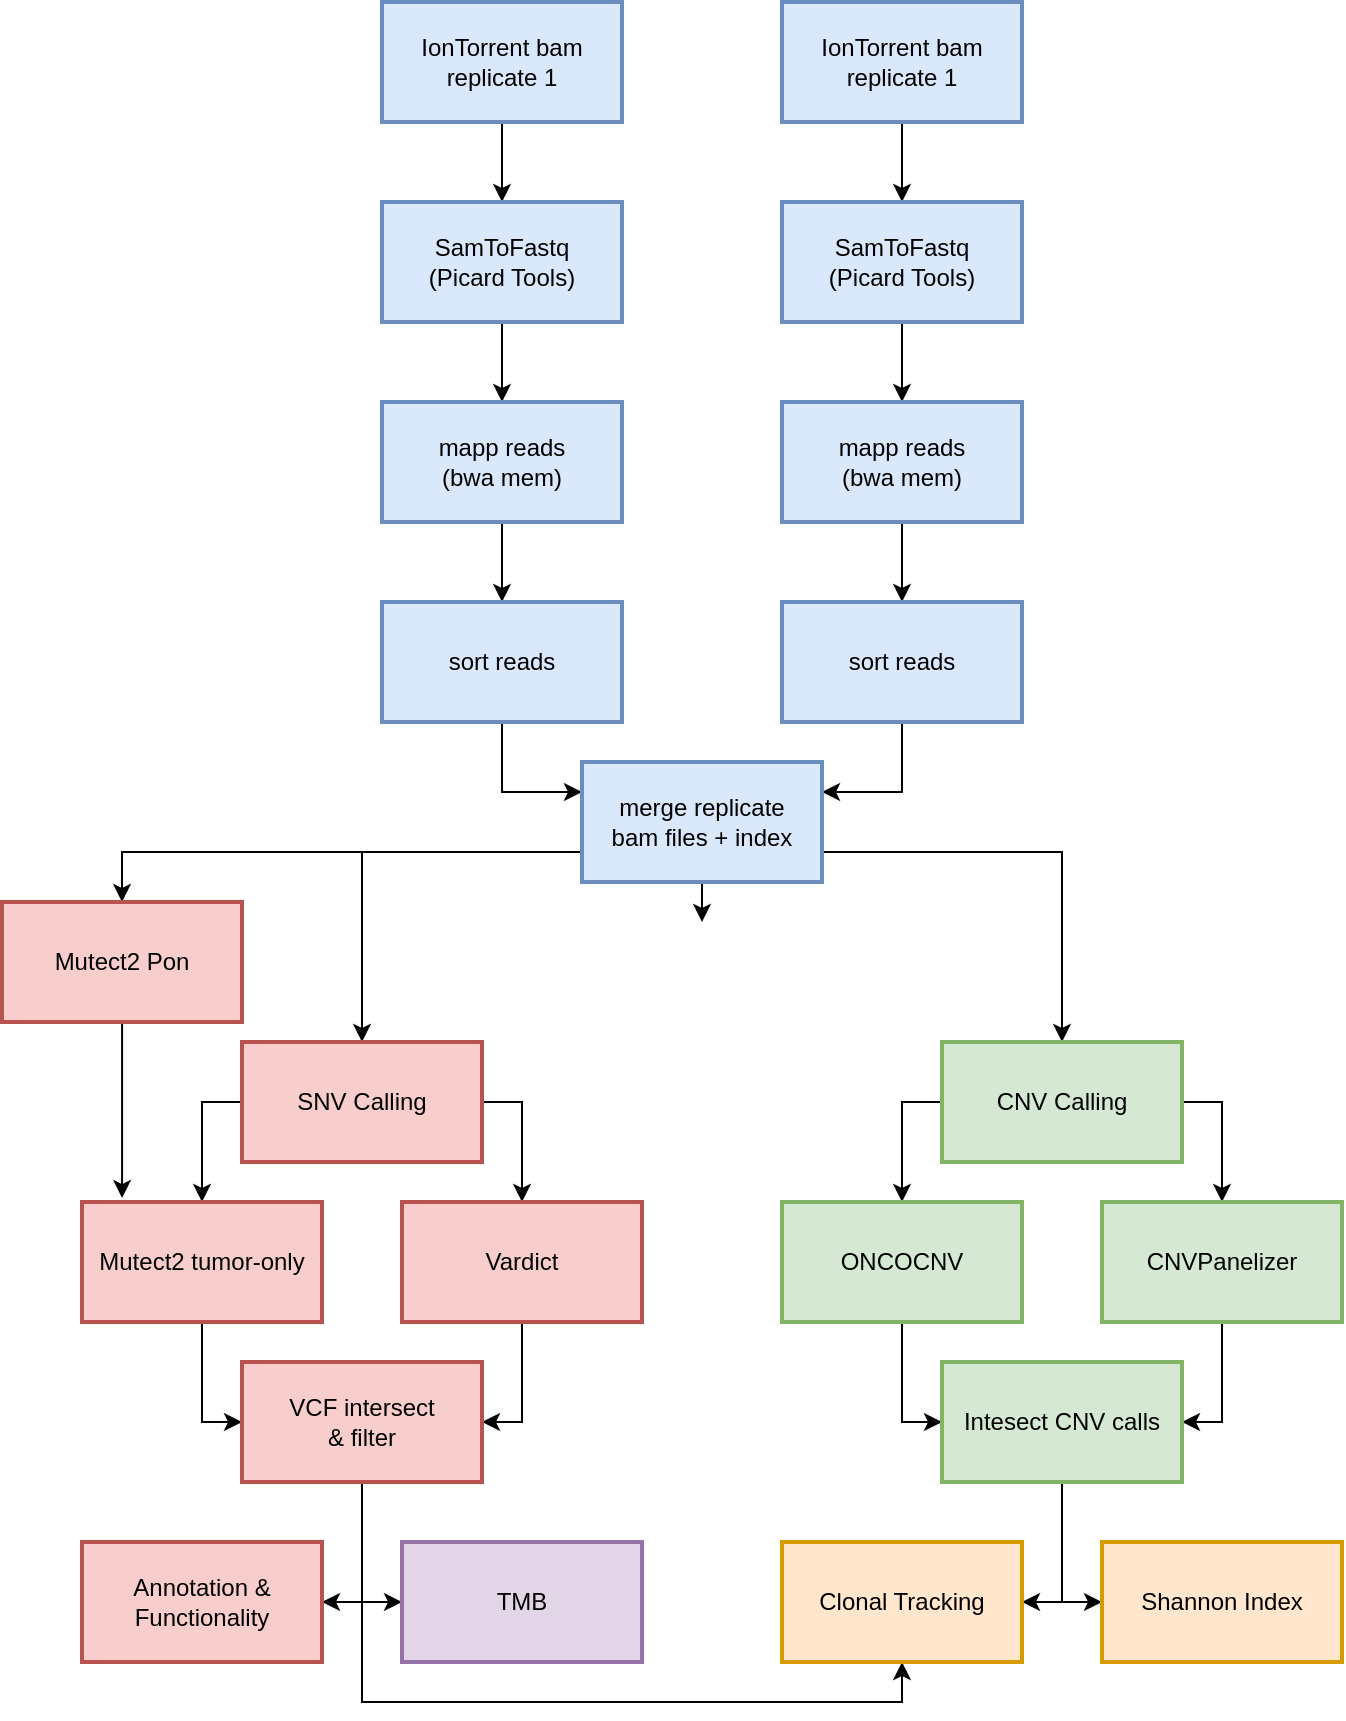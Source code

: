 <mxfile version="14.2.7" type="github">
  <diagram id="pHD_Dr8y7C27OeZphZp5" name="Page-1">
    <mxGraphModel dx="2031" dy="1090" grid="1" gridSize="10" guides="1" tooltips="1" connect="1" arrows="1" fold="1" page="1" pageScale="1" pageWidth="827" pageHeight="1169" math="0" shadow="0">
      <root>
        <mxCell id="0" />
        <mxCell id="1" parent="0" />
        <mxCell id="5xVYTxg9dAuBExk3OwT0-5" value="" style="edgeStyle=orthogonalEdgeStyle;rounded=0;orthogonalLoop=1;jettySize=auto;html=1;" parent="1" source="5xVYTxg9dAuBExk3OwT0-1" target="5xVYTxg9dAuBExk3OwT0-4" edge="1">
          <mxGeometry relative="1" as="geometry" />
        </mxCell>
        <mxCell id="5xVYTxg9dAuBExk3OwT0-1" value="IonTorrent bam replicate 1" style="rounded=0;whiteSpace=wrap;html=1;fillColor=#dae8fc;strokeColor=#6c8ebf;strokeWidth=2;" parent="1" vertex="1">
          <mxGeometry x="240" y="30" width="120" height="60" as="geometry" />
        </mxCell>
        <mxCell id="5xVYTxg9dAuBExk3OwT0-20" value="" style="edgeStyle=orthogonalEdgeStyle;rounded=0;orthogonalLoop=1;jettySize=auto;html=1;" parent="1" source="5xVYTxg9dAuBExk3OwT0-2" target="5xVYTxg9dAuBExk3OwT0-6" edge="1">
          <mxGeometry relative="1" as="geometry" />
        </mxCell>
        <mxCell id="5xVYTxg9dAuBExk3OwT0-2" value="IonTorrent bam replicate 1" style="rounded=0;whiteSpace=wrap;html=1;fillColor=#dae8fc;strokeColor=#6c8ebf;strokeWidth=2;" parent="1" vertex="1">
          <mxGeometry x="440" y="30" width="120" height="60" as="geometry" />
        </mxCell>
        <mxCell id="5xVYTxg9dAuBExk3OwT0-10" value="" style="edgeStyle=orthogonalEdgeStyle;rounded=0;orthogonalLoop=1;jettySize=auto;html=1;" parent="1" source="5xVYTxg9dAuBExk3OwT0-4" target="5xVYTxg9dAuBExk3OwT0-7" edge="1">
          <mxGeometry relative="1" as="geometry" />
        </mxCell>
        <mxCell id="5xVYTxg9dAuBExk3OwT0-4" value="&lt;div&gt;SamToFastq &lt;br&gt;&lt;/div&gt;&lt;div&gt;(Picard Tools)&lt;/div&gt;" style="rounded=0;whiteSpace=wrap;html=1;fillColor=#dae8fc;strokeColor=#6c8ebf;strokeWidth=2;" parent="1" vertex="1">
          <mxGeometry x="240" y="130" width="120" height="60" as="geometry" />
        </mxCell>
        <mxCell id="5xVYTxg9dAuBExk3OwT0-9" value="" style="edgeStyle=orthogonalEdgeStyle;rounded=0;orthogonalLoop=1;jettySize=auto;html=1;" parent="1" source="5xVYTxg9dAuBExk3OwT0-6" target="5xVYTxg9dAuBExk3OwT0-8" edge="1">
          <mxGeometry relative="1" as="geometry" />
        </mxCell>
        <mxCell id="5xVYTxg9dAuBExk3OwT0-6" value="&lt;div&gt;SamToFastq &lt;br&gt;&lt;/div&gt;&lt;div&gt;(Picard Tools)&lt;/div&gt;" style="rounded=0;whiteSpace=wrap;html=1;fillColor=#dae8fc;strokeColor=#6c8ebf;strokeWidth=2;" parent="1" vertex="1">
          <mxGeometry x="440" y="130" width="120" height="60" as="geometry" />
        </mxCell>
        <mxCell id="5xVYTxg9dAuBExk3OwT0-12" value="" style="edgeStyle=orthogonalEdgeStyle;rounded=0;orthogonalLoop=1;jettySize=auto;html=1;" parent="1" source="5xVYTxg9dAuBExk3OwT0-7" target="5xVYTxg9dAuBExk3OwT0-11" edge="1">
          <mxGeometry relative="1" as="geometry" />
        </mxCell>
        <mxCell id="5xVYTxg9dAuBExk3OwT0-7" value="&lt;div&gt;mapp reads&lt;/div&gt;&lt;div&gt;(bwa mem)&lt;/div&gt;" style="rounded=0;whiteSpace=wrap;html=1;fillColor=#dae8fc;strokeColor=#6c8ebf;strokeWidth=2;" parent="1" vertex="1">
          <mxGeometry x="240" y="230" width="120" height="60" as="geometry" />
        </mxCell>
        <mxCell id="5xVYTxg9dAuBExk3OwT0-14" value="" style="edgeStyle=orthogonalEdgeStyle;rounded=0;orthogonalLoop=1;jettySize=auto;html=1;" parent="1" source="5xVYTxg9dAuBExk3OwT0-8" target="5xVYTxg9dAuBExk3OwT0-13" edge="1">
          <mxGeometry relative="1" as="geometry" />
        </mxCell>
        <mxCell id="5xVYTxg9dAuBExk3OwT0-8" value="&lt;div&gt;mapp reads&lt;/div&gt;&lt;div&gt;(bwa mem)&lt;/div&gt;" style="rounded=0;whiteSpace=wrap;html=1;fillColor=#dae8fc;strokeColor=#6c8ebf;strokeWidth=2;" parent="1" vertex="1">
          <mxGeometry x="440" y="230" width="120" height="60" as="geometry" />
        </mxCell>
        <mxCell id="5xVYTxg9dAuBExk3OwT0-16" style="edgeStyle=orthogonalEdgeStyle;rounded=0;orthogonalLoop=1;jettySize=auto;html=1;entryX=0;entryY=0.25;entryDx=0;entryDy=0;" parent="1" source="5xVYTxg9dAuBExk3OwT0-11" target="5xVYTxg9dAuBExk3OwT0-15" edge="1">
          <mxGeometry relative="1" as="geometry" />
        </mxCell>
        <mxCell id="5xVYTxg9dAuBExk3OwT0-11" value="sort reads" style="whiteSpace=wrap;html=1;rounded=0;fillColor=#dae8fc;strokeColor=#6c8ebf;strokeWidth=2;" parent="1" vertex="1">
          <mxGeometry x="240" y="330" width="120" height="60" as="geometry" />
        </mxCell>
        <mxCell id="5xVYTxg9dAuBExk3OwT0-17" style="edgeStyle=orthogonalEdgeStyle;rounded=0;orthogonalLoop=1;jettySize=auto;html=1;entryX=1;entryY=0.25;entryDx=0;entryDy=0;" parent="1" source="5xVYTxg9dAuBExk3OwT0-13" target="5xVYTxg9dAuBExk3OwT0-15" edge="1">
          <mxGeometry relative="1" as="geometry" />
        </mxCell>
        <mxCell id="5xVYTxg9dAuBExk3OwT0-13" value="sort reads" style="whiteSpace=wrap;html=1;rounded=0;fillColor=#dae8fc;strokeColor=#6c8ebf;strokeWidth=2;" parent="1" vertex="1">
          <mxGeometry x="440" y="330" width="120" height="60" as="geometry" />
        </mxCell>
        <mxCell id="5xVYTxg9dAuBExk3OwT0-19" value="" style="edgeStyle=orthogonalEdgeStyle;rounded=0;orthogonalLoop=1;jettySize=auto;html=1;" parent="1" source="5xVYTxg9dAuBExk3OwT0-15" edge="1">
          <mxGeometry relative="1" as="geometry">
            <mxPoint x="400.0" y="490" as="targetPoint" />
          </mxGeometry>
        </mxCell>
        <mxCell id="5xVYTxg9dAuBExk3OwT0-25" style="edgeStyle=orthogonalEdgeStyle;rounded=0;orthogonalLoop=1;jettySize=auto;html=1;exitX=0;exitY=0.75;exitDx=0;exitDy=0;" parent="1" source="5xVYTxg9dAuBExk3OwT0-15" target="5xVYTxg9dAuBExk3OwT0-24" edge="1">
          <mxGeometry relative="1" as="geometry" />
        </mxCell>
        <mxCell id="5xVYTxg9dAuBExk3OwT0-63" style="edgeStyle=orthogonalEdgeStyle;rounded=0;orthogonalLoop=1;jettySize=auto;html=1;exitX=0;exitY=0.75;exitDx=0;exitDy=0;entryX=0.5;entryY=0;entryDx=0;entryDy=0;" parent="1" source="5xVYTxg9dAuBExk3OwT0-15" target="5xVYTxg9dAuBExk3OwT0-62" edge="1">
          <mxGeometry relative="1" as="geometry" />
        </mxCell>
        <mxCell id="5xVYTxg9dAuBExk3OwT0-66" style="edgeStyle=orthogonalEdgeStyle;rounded=0;orthogonalLoop=1;jettySize=auto;html=1;exitX=1;exitY=0.75;exitDx=0;exitDy=0;entryX=0.5;entryY=0;entryDx=0;entryDy=0;" parent="1" source="5xVYTxg9dAuBExk3OwT0-15" target="5xVYTxg9dAuBExk3OwT0-39" edge="1">
          <mxGeometry relative="1" as="geometry" />
        </mxCell>
        <mxCell id="5xVYTxg9dAuBExk3OwT0-15" value="&lt;div&gt;merge replicate &lt;br&gt;&lt;/div&gt;&lt;div&gt;bam files + index&lt;br&gt;&lt;/div&gt;" style="rounded=0;whiteSpace=wrap;html=1;fillColor=#dae8fc;strokeColor=#6c8ebf;strokeWidth=2;" parent="1" vertex="1">
          <mxGeometry x="340" y="410" width="120" height="60" as="geometry" />
        </mxCell>
        <mxCell id="5xVYTxg9dAuBExk3OwT0-31" style="edgeStyle=orthogonalEdgeStyle;rounded=0;orthogonalLoop=1;jettySize=auto;html=1;exitX=1;exitY=0.5;exitDx=0;exitDy=0;entryX=0.5;entryY=0;entryDx=0;entryDy=0;" parent="1" source="5xVYTxg9dAuBExk3OwT0-24" target="5xVYTxg9dAuBExk3OwT0-27" edge="1">
          <mxGeometry relative="1" as="geometry" />
        </mxCell>
        <mxCell id="5xVYTxg9dAuBExk3OwT0-32" style="edgeStyle=orthogonalEdgeStyle;rounded=0;orthogonalLoop=1;jettySize=auto;html=1;exitX=0;exitY=0.5;exitDx=0;exitDy=0;" parent="1" source="5xVYTxg9dAuBExk3OwT0-24" target="5xVYTxg9dAuBExk3OwT0-28" edge="1">
          <mxGeometry relative="1" as="geometry" />
        </mxCell>
        <mxCell id="5xVYTxg9dAuBExk3OwT0-24" value="SNV Calling" style="rounded=0;whiteSpace=wrap;html=1;fillColor=#f8cecc;strokeColor=#b85450;strokeWidth=2;" parent="1" vertex="1">
          <mxGeometry x="170" y="550" width="120" height="60" as="geometry" />
        </mxCell>
        <mxCell id="5xVYTxg9dAuBExk3OwT0-35" style="edgeStyle=orthogonalEdgeStyle;rounded=0;orthogonalLoop=1;jettySize=auto;html=1;entryX=1;entryY=0.5;entryDx=0;entryDy=0;" parent="1" source="5xVYTxg9dAuBExk3OwT0-27" target="5xVYTxg9dAuBExk3OwT0-33" edge="1">
          <mxGeometry relative="1" as="geometry" />
        </mxCell>
        <mxCell id="5xVYTxg9dAuBExk3OwT0-27" value="Vardict" style="rounded=0;whiteSpace=wrap;html=1;fillColor=#f8cecc;strokeColor=#b85450;strokeWidth=2;" parent="1" vertex="1">
          <mxGeometry x="250" y="630" width="120" height="60" as="geometry" />
        </mxCell>
        <mxCell id="5xVYTxg9dAuBExk3OwT0-34" style="edgeStyle=orthogonalEdgeStyle;rounded=0;orthogonalLoop=1;jettySize=auto;html=1;exitX=0.5;exitY=1;exitDx=0;exitDy=0;entryX=0;entryY=0.5;entryDx=0;entryDy=0;" parent="1" source="5xVYTxg9dAuBExk3OwT0-28" target="5xVYTxg9dAuBExk3OwT0-33" edge="1">
          <mxGeometry relative="1" as="geometry" />
        </mxCell>
        <mxCell id="5xVYTxg9dAuBExk3OwT0-28" value="Mutect2 tumor-only" style="rounded=0;whiteSpace=wrap;html=1;fillColor=#f8cecc;strokeColor=#b85450;strokeWidth=2;" parent="1" vertex="1">
          <mxGeometry x="90" y="630" width="120" height="60" as="geometry" />
        </mxCell>
        <mxCell id="5xVYTxg9dAuBExk3OwT0-54" value="" style="edgeStyle=orthogonalEdgeStyle;rounded=0;orthogonalLoop=1;jettySize=auto;html=1;entryX=1;entryY=0.5;entryDx=0;entryDy=0;" parent="1" source="5xVYTxg9dAuBExk3OwT0-33" target="5xVYTxg9dAuBExk3OwT0-53" edge="1">
          <mxGeometry relative="1" as="geometry" />
        </mxCell>
        <mxCell id="5xVYTxg9dAuBExk3OwT0-74" style="edgeStyle=orthogonalEdgeStyle;rounded=0;orthogonalLoop=1;jettySize=auto;html=1;entryX=0;entryY=0.5;entryDx=0;entryDy=0;" parent="1" source="5xVYTxg9dAuBExk3OwT0-33" target="5xVYTxg9dAuBExk3OwT0-56" edge="1">
          <mxGeometry relative="1" as="geometry" />
        </mxCell>
        <mxCell id="sYw0B6qIArTJU3KQa9WD-3" style="edgeStyle=orthogonalEdgeStyle;rounded=0;orthogonalLoop=1;jettySize=auto;html=1;exitX=0.5;exitY=1;exitDx=0;exitDy=0;entryX=0.5;entryY=1;entryDx=0;entryDy=0;" edge="1" parent="1" source="5xVYTxg9dAuBExk3OwT0-33" target="5xVYTxg9dAuBExk3OwT0-61">
          <mxGeometry relative="1" as="geometry" />
        </mxCell>
        <mxCell id="5xVYTxg9dAuBExk3OwT0-33" value="&lt;div&gt;VCF intersect&lt;/div&gt;&lt;div&gt;&amp;amp; filter&lt;br&gt;&lt;/div&gt;" style="rounded=0;whiteSpace=wrap;html=1;fillColor=#f8cecc;strokeColor=#b85450;strokeWidth=2;" parent="1" vertex="1">
          <mxGeometry x="170" y="710" width="120" height="60" as="geometry" />
        </mxCell>
        <mxCell id="5xVYTxg9dAuBExk3OwT0-67" style="edgeStyle=orthogonalEdgeStyle;rounded=0;orthogonalLoop=1;jettySize=auto;html=1;exitX=0;exitY=0.5;exitDx=0;exitDy=0;entryX=0.5;entryY=0;entryDx=0;entryDy=0;" parent="1" source="5xVYTxg9dAuBExk3OwT0-39" target="5xVYTxg9dAuBExk3OwT0-42" edge="1">
          <mxGeometry relative="1" as="geometry" />
        </mxCell>
        <mxCell id="5xVYTxg9dAuBExk3OwT0-68" style="edgeStyle=orthogonalEdgeStyle;rounded=0;orthogonalLoop=1;jettySize=auto;html=1;exitX=1;exitY=0.5;exitDx=0;exitDy=0;" parent="1" source="5xVYTxg9dAuBExk3OwT0-39" target="5xVYTxg9dAuBExk3OwT0-43" edge="1">
          <mxGeometry relative="1" as="geometry" />
        </mxCell>
        <mxCell id="5xVYTxg9dAuBExk3OwT0-39" value="CNV Calling" style="rounded=0;whiteSpace=wrap;html=1;fillColor=#d5e8d4;strokeColor=#82b366;strokeWidth=2;" parent="1" vertex="1">
          <mxGeometry x="520" y="550" width="120" height="60" as="geometry" />
        </mxCell>
        <mxCell id="5xVYTxg9dAuBExk3OwT0-69" style="edgeStyle=orthogonalEdgeStyle;rounded=0;orthogonalLoop=1;jettySize=auto;html=1;exitX=0.5;exitY=1;exitDx=0;exitDy=0;entryX=0;entryY=0.5;entryDx=0;entryDy=0;" parent="1" source="5xVYTxg9dAuBExk3OwT0-42" target="5xVYTxg9dAuBExk3OwT0-47" edge="1">
          <mxGeometry relative="1" as="geometry" />
        </mxCell>
        <mxCell id="5xVYTxg9dAuBExk3OwT0-42" value="ONCOCNV" style="rounded=0;whiteSpace=wrap;html=1;fillColor=#d5e8d4;strokeColor=#82b366;strokeWidth=2;" parent="1" vertex="1">
          <mxGeometry x="440" y="630" width="120" height="60" as="geometry" />
        </mxCell>
        <mxCell id="5xVYTxg9dAuBExk3OwT0-70" style="edgeStyle=orthogonalEdgeStyle;rounded=0;orthogonalLoop=1;jettySize=auto;html=1;entryX=1;entryY=0.5;entryDx=0;entryDy=0;" parent="1" source="5xVYTxg9dAuBExk3OwT0-43" target="5xVYTxg9dAuBExk3OwT0-47" edge="1">
          <mxGeometry relative="1" as="geometry" />
        </mxCell>
        <mxCell id="5xVYTxg9dAuBExk3OwT0-43" value="CNVPanelizer" style="rounded=0;whiteSpace=wrap;html=1;fillColor=#d5e8d4;strokeColor=#82b366;strokeWidth=2;" parent="1" vertex="1">
          <mxGeometry x="600" y="630" width="120" height="60" as="geometry" />
        </mxCell>
        <mxCell id="5xVYTxg9dAuBExk3OwT0-71" style="edgeStyle=orthogonalEdgeStyle;rounded=0;orthogonalLoop=1;jettySize=auto;html=1;exitX=0.5;exitY=1;exitDx=0;exitDy=0;entryX=1;entryY=0.5;entryDx=0;entryDy=0;" parent="1" source="5xVYTxg9dAuBExk3OwT0-47" target="5xVYTxg9dAuBExk3OwT0-61" edge="1">
          <mxGeometry relative="1" as="geometry" />
        </mxCell>
        <mxCell id="sYw0B6qIArTJU3KQa9WD-2" style="edgeStyle=orthogonalEdgeStyle;rounded=0;orthogonalLoop=1;jettySize=auto;html=1;exitX=0.5;exitY=1;exitDx=0;exitDy=0;entryX=0;entryY=0.5;entryDx=0;entryDy=0;" edge="1" parent="1" source="5xVYTxg9dAuBExk3OwT0-47" target="5xVYTxg9dAuBExk3OwT0-59">
          <mxGeometry relative="1" as="geometry" />
        </mxCell>
        <mxCell id="5xVYTxg9dAuBExk3OwT0-47" value="Intesect CNV calls" style="rounded=0;whiteSpace=wrap;html=1;fillColor=#d5e8d4;strokeColor=#82b366;strokeWidth=2;" parent="1" vertex="1">
          <mxGeometry x="520" y="710" width="120" height="60" as="geometry" />
        </mxCell>
        <mxCell id="5xVYTxg9dAuBExk3OwT0-53" value="Annotation &amp;amp; Functionality" style="whiteSpace=wrap;html=1;rounded=0;fillColor=#f8cecc;strokeColor=#b85450;strokeWidth=2;" parent="1" vertex="1">
          <mxGeometry x="90" y="800" width="120" height="60" as="geometry" />
        </mxCell>
        <mxCell id="5xVYTxg9dAuBExk3OwT0-56" value="TMB" style="rounded=0;whiteSpace=wrap;html=1;fillColor=#e1d5e7;strokeColor=#9673a6;strokeWidth=2;" parent="1" vertex="1">
          <mxGeometry x="250" y="800" width="120" height="60" as="geometry" />
        </mxCell>
        <mxCell id="5xVYTxg9dAuBExk3OwT0-59" value="Shannon Index" style="rounded=0;whiteSpace=wrap;html=1;fillColor=#ffe6cc;strokeColor=#d79b00;strokeWidth=2;" parent="1" vertex="1">
          <mxGeometry x="600" y="800" width="120" height="60" as="geometry" />
        </mxCell>
        <mxCell id="5xVYTxg9dAuBExk3OwT0-61" value="Clonal Tracking" style="rounded=0;whiteSpace=wrap;html=1;fillColor=#ffe6cc;strokeColor=#d79b00;strokeWidth=2;" parent="1" vertex="1">
          <mxGeometry x="440" y="800" width="120" height="60" as="geometry" />
        </mxCell>
        <mxCell id="5xVYTxg9dAuBExk3OwT0-64" style="edgeStyle=orthogonalEdgeStyle;rounded=0;orthogonalLoop=1;jettySize=auto;html=1;entryX=0.167;entryY=-0.033;entryDx=0;entryDy=0;entryPerimeter=0;" parent="1" source="5xVYTxg9dAuBExk3OwT0-62" target="5xVYTxg9dAuBExk3OwT0-28" edge="1">
          <mxGeometry relative="1" as="geometry" />
        </mxCell>
        <mxCell id="5xVYTxg9dAuBExk3OwT0-62" value="Mutect2 Pon" style="rounded=0;whiteSpace=wrap;html=1;fillColor=#f8cecc;strokeColor=#b85450;strokeWidth=2;" parent="1" vertex="1">
          <mxGeometry x="50" y="480" width="120" height="60" as="geometry" />
        </mxCell>
      </root>
    </mxGraphModel>
  </diagram>
</mxfile>
